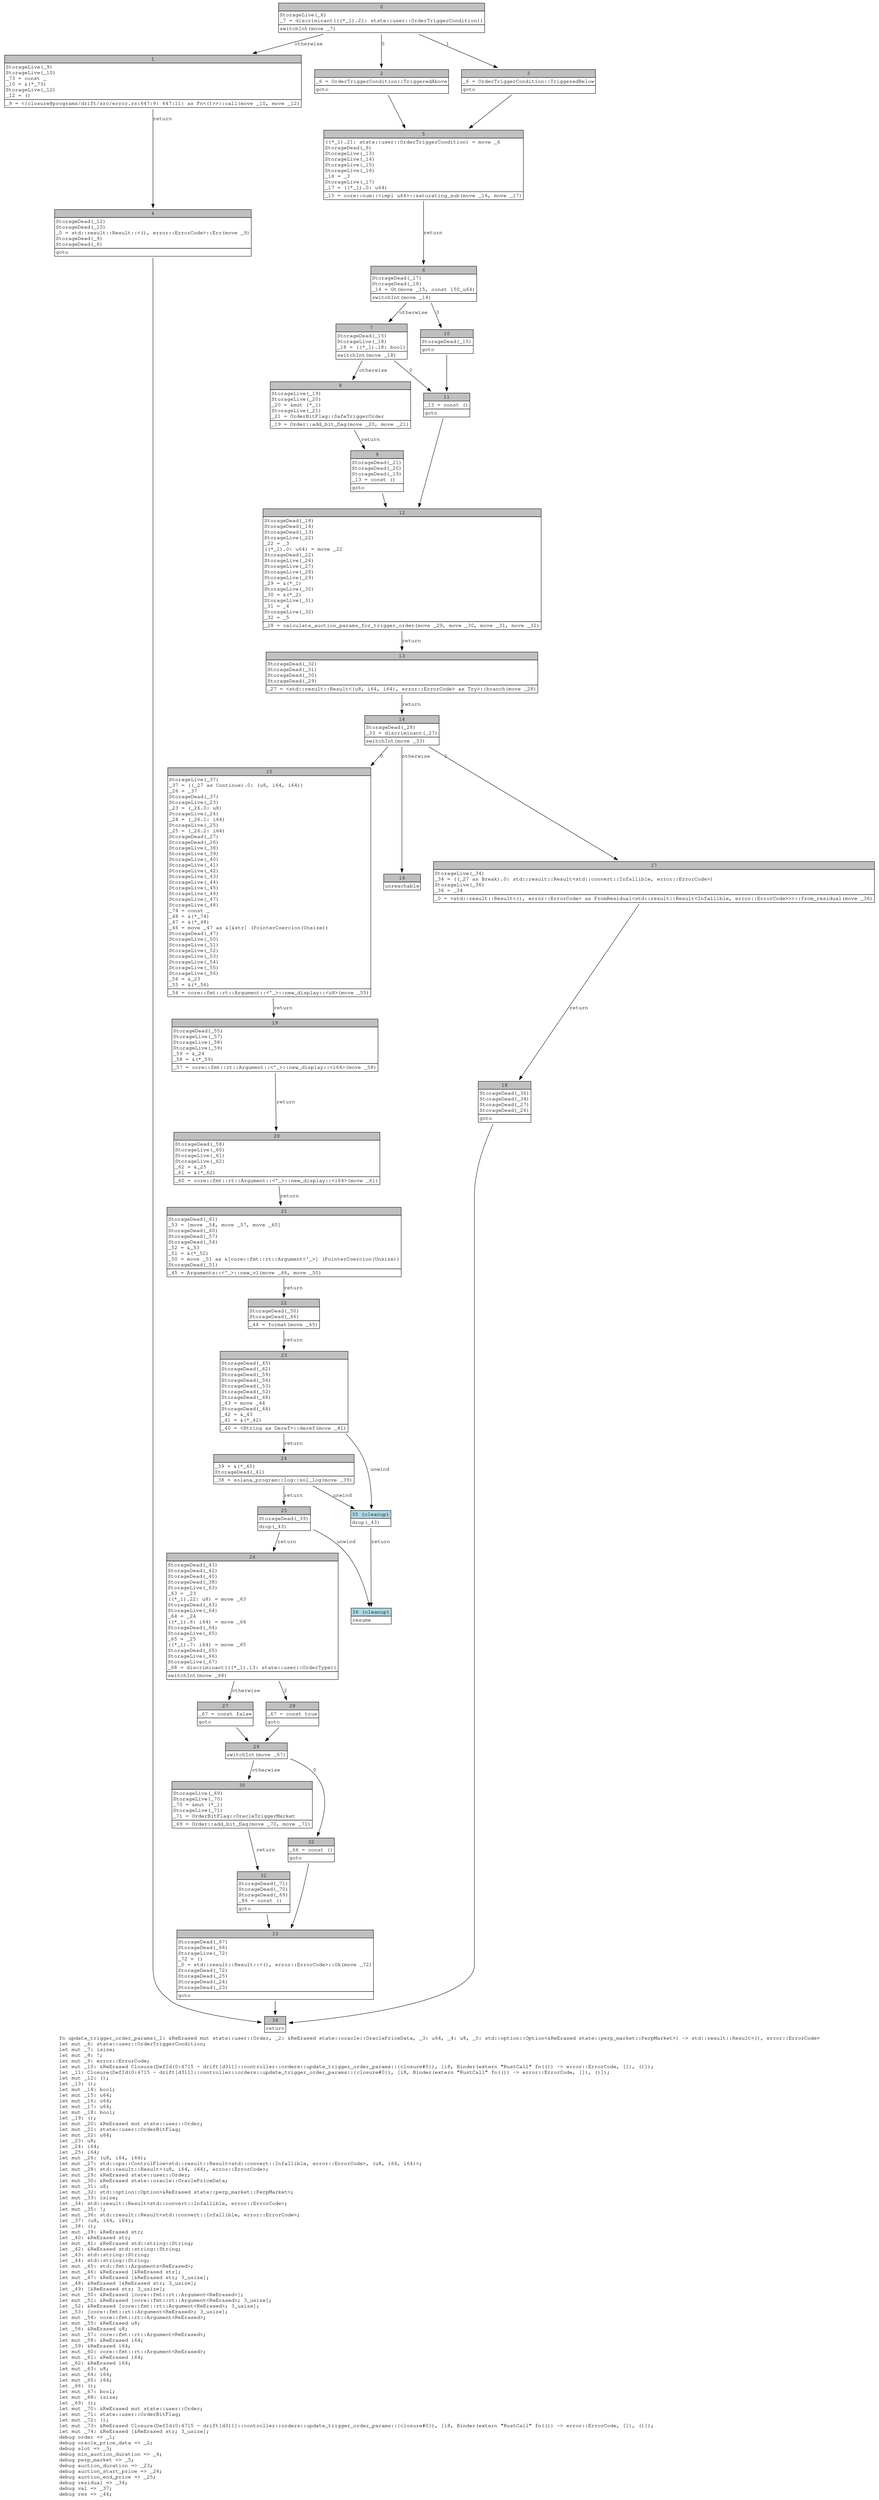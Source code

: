 digraph Mir_0_547 {
    graph [fontname="Courier, monospace"];
    node [fontname="Courier, monospace"];
    edge [fontname="Courier, monospace"];
    label=<fn update_trigger_order_params(_1: &amp;ReErased mut state::user::Order, _2: &amp;ReErased state::oracle::OraclePriceData, _3: u64, _4: u8, _5: std::option::Option&lt;&amp;ReErased state::perp_market::PerpMarket&gt;) -&gt; std::result::Result&lt;(), error::ErrorCode&gt;<br align="left"/>let mut _6: state::user::OrderTriggerCondition;<br align="left"/>let mut _7: isize;<br align="left"/>let mut _8: !;<br align="left"/>let mut _9: error::ErrorCode;<br align="left"/>let mut _10: &amp;ReErased Closure(DefId(0:4715 ~ drift[d311]::controller::orders::update_trigger_order_params::{closure#0}), [i8, Binder(extern &quot;RustCall&quot; fn(()) -&gt; error::ErrorCode, []), ()]);<br align="left"/>let _11: Closure(DefId(0:4715 ~ drift[d311]::controller::orders::update_trigger_order_params::{closure#0}), [i8, Binder(extern &quot;RustCall&quot; fn(()) -&gt; error::ErrorCode, []), ()]);<br align="left"/>let mut _12: ();<br align="left"/>let _13: ();<br align="left"/>let mut _14: bool;<br align="left"/>let mut _15: u64;<br align="left"/>let mut _16: u64;<br align="left"/>let mut _17: u64;<br align="left"/>let mut _18: bool;<br align="left"/>let _19: ();<br align="left"/>let mut _20: &amp;ReErased mut state::user::Order;<br align="left"/>let mut _21: state::user::OrderBitFlag;<br align="left"/>let mut _22: u64;<br align="left"/>let _23: u8;<br align="left"/>let _24: i64;<br align="left"/>let _25: i64;<br align="left"/>let mut _26: (u8, i64, i64);<br align="left"/>let mut _27: std::ops::ControlFlow&lt;std::result::Result&lt;std::convert::Infallible, error::ErrorCode&gt;, (u8, i64, i64)&gt;;<br align="left"/>let mut _28: std::result::Result&lt;(u8, i64, i64), error::ErrorCode&gt;;<br align="left"/>let mut _29: &amp;ReErased state::user::Order;<br align="left"/>let mut _30: &amp;ReErased state::oracle::OraclePriceData;<br align="left"/>let mut _31: u8;<br align="left"/>let mut _32: std::option::Option&lt;&amp;ReErased state::perp_market::PerpMarket&gt;;<br align="left"/>let mut _33: isize;<br align="left"/>let _34: std::result::Result&lt;std::convert::Infallible, error::ErrorCode&gt;;<br align="left"/>let mut _35: !;<br align="left"/>let mut _36: std::result::Result&lt;std::convert::Infallible, error::ErrorCode&gt;;<br align="left"/>let _37: (u8, i64, i64);<br align="left"/>let _38: ();<br align="left"/>let mut _39: &amp;ReErased str;<br align="left"/>let _40: &amp;ReErased str;<br align="left"/>let mut _41: &amp;ReErased std::string::String;<br align="left"/>let _42: &amp;ReErased std::string::String;<br align="left"/>let _43: std::string::String;<br align="left"/>let _44: std::string::String;<br align="left"/>let mut _45: std::fmt::Arguments&lt;ReErased&gt;;<br align="left"/>let mut _46: &amp;ReErased [&amp;ReErased str];<br align="left"/>let mut _47: &amp;ReErased [&amp;ReErased str; 3_usize];<br align="left"/>let _48: &amp;ReErased [&amp;ReErased str; 3_usize];<br align="left"/>let _49: [&amp;ReErased str; 3_usize];<br align="left"/>let mut _50: &amp;ReErased [core::fmt::rt::Argument&lt;ReErased&gt;];<br align="left"/>let mut _51: &amp;ReErased [core::fmt::rt::Argument&lt;ReErased&gt;; 3_usize];<br align="left"/>let _52: &amp;ReErased [core::fmt::rt::Argument&lt;ReErased&gt;; 3_usize];<br align="left"/>let _53: [core::fmt::rt::Argument&lt;ReErased&gt;; 3_usize];<br align="left"/>let mut _54: core::fmt::rt::Argument&lt;ReErased&gt;;<br align="left"/>let mut _55: &amp;ReErased u8;<br align="left"/>let _56: &amp;ReErased u8;<br align="left"/>let mut _57: core::fmt::rt::Argument&lt;ReErased&gt;;<br align="left"/>let mut _58: &amp;ReErased i64;<br align="left"/>let _59: &amp;ReErased i64;<br align="left"/>let mut _60: core::fmt::rt::Argument&lt;ReErased&gt;;<br align="left"/>let mut _61: &amp;ReErased i64;<br align="left"/>let _62: &amp;ReErased i64;<br align="left"/>let mut _63: u8;<br align="left"/>let mut _64: i64;<br align="left"/>let mut _65: i64;<br align="left"/>let _66: ();<br align="left"/>let mut _67: bool;<br align="left"/>let mut _68: isize;<br align="left"/>let _69: ();<br align="left"/>let mut _70: &amp;ReErased mut state::user::Order;<br align="left"/>let mut _71: state::user::OrderBitFlag;<br align="left"/>let mut _72: ();<br align="left"/>let mut _73: &amp;ReErased Closure(DefId(0:4715 ~ drift[d311]::controller::orders::update_trigger_order_params::{closure#0}), [i8, Binder(extern &quot;RustCall&quot; fn(()) -&gt; error::ErrorCode, []), ()]);<br align="left"/>let mut _74: &amp;ReErased [&amp;ReErased str; 3_usize];<br align="left"/>debug order =&gt; _1;<br align="left"/>debug oracle_price_data =&gt; _2;<br align="left"/>debug slot =&gt; _3;<br align="left"/>debug min_auction_duration =&gt; _4;<br align="left"/>debug perp_market =&gt; _5;<br align="left"/>debug auction_duration =&gt; _23;<br align="left"/>debug auction_start_price =&gt; _24;<br align="left"/>debug auction_end_price =&gt; _25;<br align="left"/>debug residual =&gt; _34;<br align="left"/>debug val =&gt; _37;<br align="left"/>debug res =&gt; _44;<br align="left"/>>;
    bb0__0_547 [shape="none", label=<<table border="0" cellborder="1" cellspacing="0"><tr><td bgcolor="gray" align="center" colspan="1">0</td></tr><tr><td align="left" balign="left">StorageLive(_6)<br/>_7 = discriminant(((*_1).21: state::user::OrderTriggerCondition))<br/></td></tr><tr><td align="left">switchInt(move _7)</td></tr></table>>];
    bb1__0_547 [shape="none", label=<<table border="0" cellborder="1" cellspacing="0"><tr><td bgcolor="gray" align="center" colspan="1">1</td></tr><tr><td align="left" balign="left">StorageLive(_9)<br/>StorageLive(_10)<br/>_73 = const _<br/>_10 = &amp;(*_73)<br/>StorageLive(_12)<br/>_12 = ()<br/></td></tr><tr><td align="left">_9 = &lt;{closure@programs/drift/src/error.rs:647:9: 647:11} as Fn&lt;()&gt;&gt;::call(move _10, move _12)</td></tr></table>>];
    bb2__0_547 [shape="none", label=<<table border="0" cellborder="1" cellspacing="0"><tr><td bgcolor="gray" align="center" colspan="1">2</td></tr><tr><td align="left" balign="left">_6 = OrderTriggerCondition::TriggeredAbove<br/></td></tr><tr><td align="left">goto</td></tr></table>>];
    bb3__0_547 [shape="none", label=<<table border="0" cellborder="1" cellspacing="0"><tr><td bgcolor="gray" align="center" colspan="1">3</td></tr><tr><td align="left" balign="left">_6 = OrderTriggerCondition::TriggeredBelow<br/></td></tr><tr><td align="left">goto</td></tr></table>>];
    bb4__0_547 [shape="none", label=<<table border="0" cellborder="1" cellspacing="0"><tr><td bgcolor="gray" align="center" colspan="1">4</td></tr><tr><td align="left" balign="left">StorageDead(_12)<br/>StorageDead(_10)<br/>_0 = std::result::Result::&lt;(), error::ErrorCode&gt;::Err(move _9)<br/>StorageDead(_9)<br/>StorageDead(_6)<br/></td></tr><tr><td align="left">goto</td></tr></table>>];
    bb5__0_547 [shape="none", label=<<table border="0" cellborder="1" cellspacing="0"><tr><td bgcolor="gray" align="center" colspan="1">5</td></tr><tr><td align="left" balign="left">((*_1).21: state::user::OrderTriggerCondition) = move _6<br/>StorageDead(_6)<br/>StorageLive(_13)<br/>StorageLive(_14)<br/>StorageLive(_15)<br/>StorageLive(_16)<br/>_16 = _3<br/>StorageLive(_17)<br/>_17 = ((*_1).0: u64)<br/></td></tr><tr><td align="left">_15 = core::num::&lt;impl u64&gt;::saturating_sub(move _16, move _17)</td></tr></table>>];
    bb6__0_547 [shape="none", label=<<table border="0" cellborder="1" cellspacing="0"><tr><td bgcolor="gray" align="center" colspan="1">6</td></tr><tr><td align="left" balign="left">StorageDead(_17)<br/>StorageDead(_16)<br/>_14 = Gt(move _15, const 150_u64)<br/></td></tr><tr><td align="left">switchInt(move _14)</td></tr></table>>];
    bb7__0_547 [shape="none", label=<<table border="0" cellborder="1" cellspacing="0"><tr><td bgcolor="gray" align="center" colspan="1">7</td></tr><tr><td align="left" balign="left">StorageDead(_15)<br/>StorageLive(_18)<br/>_18 = ((*_1).18: bool)<br/></td></tr><tr><td align="left">switchInt(move _18)</td></tr></table>>];
    bb8__0_547 [shape="none", label=<<table border="0" cellborder="1" cellspacing="0"><tr><td bgcolor="gray" align="center" colspan="1">8</td></tr><tr><td align="left" balign="left">StorageLive(_19)<br/>StorageLive(_20)<br/>_20 = &amp;mut (*_1)<br/>StorageLive(_21)<br/>_21 = OrderBitFlag::SafeTriggerOrder<br/></td></tr><tr><td align="left">_19 = Order::add_bit_flag(move _20, move _21)</td></tr></table>>];
    bb9__0_547 [shape="none", label=<<table border="0" cellborder="1" cellspacing="0"><tr><td bgcolor="gray" align="center" colspan="1">9</td></tr><tr><td align="left" balign="left">StorageDead(_21)<br/>StorageDead(_20)<br/>StorageDead(_19)<br/>_13 = const ()<br/></td></tr><tr><td align="left">goto</td></tr></table>>];
    bb10__0_547 [shape="none", label=<<table border="0" cellborder="1" cellspacing="0"><tr><td bgcolor="gray" align="center" colspan="1">10</td></tr><tr><td align="left" balign="left">StorageDead(_15)<br/></td></tr><tr><td align="left">goto</td></tr></table>>];
    bb11__0_547 [shape="none", label=<<table border="0" cellborder="1" cellspacing="0"><tr><td bgcolor="gray" align="center" colspan="1">11</td></tr><tr><td align="left" balign="left">_13 = const ()<br/></td></tr><tr><td align="left">goto</td></tr></table>>];
    bb12__0_547 [shape="none", label=<<table border="0" cellborder="1" cellspacing="0"><tr><td bgcolor="gray" align="center" colspan="1">12</td></tr><tr><td align="left" balign="left">StorageDead(_18)<br/>StorageDead(_14)<br/>StorageDead(_13)<br/>StorageLive(_22)<br/>_22 = _3<br/>((*_1).0: u64) = move _22<br/>StorageDead(_22)<br/>StorageLive(_26)<br/>StorageLive(_27)<br/>StorageLive(_28)<br/>StorageLive(_29)<br/>_29 = &amp;(*_1)<br/>StorageLive(_30)<br/>_30 = &amp;(*_2)<br/>StorageLive(_31)<br/>_31 = _4<br/>StorageLive(_32)<br/>_32 = _5<br/></td></tr><tr><td align="left">_28 = calculate_auction_params_for_trigger_order(move _29, move _30, move _31, move _32)</td></tr></table>>];
    bb13__0_547 [shape="none", label=<<table border="0" cellborder="1" cellspacing="0"><tr><td bgcolor="gray" align="center" colspan="1">13</td></tr><tr><td align="left" balign="left">StorageDead(_32)<br/>StorageDead(_31)<br/>StorageDead(_30)<br/>StorageDead(_29)<br/></td></tr><tr><td align="left">_27 = &lt;std::result::Result&lt;(u8, i64, i64), error::ErrorCode&gt; as Try&gt;::branch(move _28)</td></tr></table>>];
    bb14__0_547 [shape="none", label=<<table border="0" cellborder="1" cellspacing="0"><tr><td bgcolor="gray" align="center" colspan="1">14</td></tr><tr><td align="left" balign="left">StorageDead(_28)<br/>_33 = discriminant(_27)<br/></td></tr><tr><td align="left">switchInt(move _33)</td></tr></table>>];
    bb15__0_547 [shape="none", label=<<table border="0" cellborder="1" cellspacing="0"><tr><td bgcolor="gray" align="center" colspan="1">15</td></tr><tr><td align="left" balign="left">StorageLive(_37)<br/>_37 = ((_27 as Continue).0: (u8, i64, i64))<br/>_26 = _37<br/>StorageDead(_37)<br/>StorageLive(_23)<br/>_23 = (_26.0: u8)<br/>StorageLive(_24)<br/>_24 = (_26.1: i64)<br/>StorageLive(_25)<br/>_25 = (_26.2: i64)<br/>StorageDead(_27)<br/>StorageDead(_26)<br/>StorageLive(_38)<br/>StorageLive(_39)<br/>StorageLive(_40)<br/>StorageLive(_41)<br/>StorageLive(_42)<br/>StorageLive(_43)<br/>StorageLive(_44)<br/>StorageLive(_45)<br/>StorageLive(_46)<br/>StorageLive(_47)<br/>StorageLive(_48)<br/>_74 = const _<br/>_48 = &amp;(*_74)<br/>_47 = &amp;(*_48)<br/>_46 = move _47 as &amp;[&amp;str] (PointerCoercion(Unsize))<br/>StorageDead(_47)<br/>StorageLive(_50)<br/>StorageLive(_51)<br/>StorageLive(_52)<br/>StorageLive(_53)<br/>StorageLive(_54)<br/>StorageLive(_55)<br/>StorageLive(_56)<br/>_56 = &amp;_23<br/>_55 = &amp;(*_56)<br/></td></tr><tr><td align="left">_54 = core::fmt::rt::Argument::&lt;'_&gt;::new_display::&lt;u8&gt;(move _55)</td></tr></table>>];
    bb16__0_547 [shape="none", label=<<table border="0" cellborder="1" cellspacing="0"><tr><td bgcolor="gray" align="center" colspan="1">16</td></tr><tr><td align="left">unreachable</td></tr></table>>];
    bb17__0_547 [shape="none", label=<<table border="0" cellborder="1" cellspacing="0"><tr><td bgcolor="gray" align="center" colspan="1">17</td></tr><tr><td align="left" balign="left">StorageLive(_34)<br/>_34 = ((_27 as Break).0: std::result::Result&lt;std::convert::Infallible, error::ErrorCode&gt;)<br/>StorageLive(_36)<br/>_36 = _34<br/></td></tr><tr><td align="left">_0 = &lt;std::result::Result&lt;(), error::ErrorCode&gt; as FromResidual&lt;std::result::Result&lt;Infallible, error::ErrorCode&gt;&gt;&gt;::from_residual(move _36)</td></tr></table>>];
    bb18__0_547 [shape="none", label=<<table border="0" cellborder="1" cellspacing="0"><tr><td bgcolor="gray" align="center" colspan="1">18</td></tr><tr><td align="left" balign="left">StorageDead(_36)<br/>StorageDead(_34)<br/>StorageDead(_27)<br/>StorageDead(_26)<br/></td></tr><tr><td align="left">goto</td></tr></table>>];
    bb19__0_547 [shape="none", label=<<table border="0" cellborder="1" cellspacing="0"><tr><td bgcolor="gray" align="center" colspan="1">19</td></tr><tr><td align="left" balign="left">StorageDead(_55)<br/>StorageLive(_57)<br/>StorageLive(_58)<br/>StorageLive(_59)<br/>_59 = &amp;_24<br/>_58 = &amp;(*_59)<br/></td></tr><tr><td align="left">_57 = core::fmt::rt::Argument::&lt;'_&gt;::new_display::&lt;i64&gt;(move _58)</td></tr></table>>];
    bb20__0_547 [shape="none", label=<<table border="0" cellborder="1" cellspacing="0"><tr><td bgcolor="gray" align="center" colspan="1">20</td></tr><tr><td align="left" balign="left">StorageDead(_58)<br/>StorageLive(_60)<br/>StorageLive(_61)<br/>StorageLive(_62)<br/>_62 = &amp;_25<br/>_61 = &amp;(*_62)<br/></td></tr><tr><td align="left">_60 = core::fmt::rt::Argument::&lt;'_&gt;::new_display::&lt;i64&gt;(move _61)</td></tr></table>>];
    bb21__0_547 [shape="none", label=<<table border="0" cellborder="1" cellspacing="0"><tr><td bgcolor="gray" align="center" colspan="1">21</td></tr><tr><td align="left" balign="left">StorageDead(_61)<br/>_53 = [move _54, move _57, move _60]<br/>StorageDead(_60)<br/>StorageDead(_57)<br/>StorageDead(_54)<br/>_52 = &amp;_53<br/>_51 = &amp;(*_52)<br/>_50 = move _51 as &amp;[core::fmt::rt::Argument&lt;'_&gt;] (PointerCoercion(Unsize))<br/>StorageDead(_51)<br/></td></tr><tr><td align="left">_45 = Arguments::&lt;'_&gt;::new_v1(move _46, move _50)</td></tr></table>>];
    bb22__0_547 [shape="none", label=<<table border="0" cellborder="1" cellspacing="0"><tr><td bgcolor="gray" align="center" colspan="1">22</td></tr><tr><td align="left" balign="left">StorageDead(_50)<br/>StorageDead(_46)<br/></td></tr><tr><td align="left">_44 = format(move _45)</td></tr></table>>];
    bb23__0_547 [shape="none", label=<<table border="0" cellborder="1" cellspacing="0"><tr><td bgcolor="gray" align="center" colspan="1">23</td></tr><tr><td align="left" balign="left">StorageDead(_45)<br/>StorageDead(_62)<br/>StorageDead(_59)<br/>StorageDead(_56)<br/>StorageDead(_53)<br/>StorageDead(_52)<br/>StorageDead(_48)<br/>_43 = move _44<br/>StorageDead(_44)<br/>_42 = &amp;_43<br/>_41 = &amp;(*_42)<br/></td></tr><tr><td align="left">_40 = &lt;String as Deref&gt;::deref(move _41)</td></tr></table>>];
    bb24__0_547 [shape="none", label=<<table border="0" cellborder="1" cellspacing="0"><tr><td bgcolor="gray" align="center" colspan="1">24</td></tr><tr><td align="left" balign="left">_39 = &amp;(*_40)<br/>StorageDead(_41)<br/></td></tr><tr><td align="left">_38 = solana_program::log::sol_log(move _39)</td></tr></table>>];
    bb25__0_547 [shape="none", label=<<table border="0" cellborder="1" cellspacing="0"><tr><td bgcolor="gray" align="center" colspan="1">25</td></tr><tr><td align="left" balign="left">StorageDead(_39)<br/></td></tr><tr><td align="left">drop(_43)</td></tr></table>>];
    bb26__0_547 [shape="none", label=<<table border="0" cellborder="1" cellspacing="0"><tr><td bgcolor="gray" align="center" colspan="1">26</td></tr><tr><td align="left" balign="left">StorageDead(_43)<br/>StorageDead(_42)<br/>StorageDead(_40)<br/>StorageDead(_38)<br/>StorageLive(_63)<br/>_63 = _23<br/>((*_1).22: u8) = move _63<br/>StorageDead(_63)<br/>StorageLive(_64)<br/>_64 = _24<br/>((*_1).6: i64) = move _64<br/>StorageDead(_64)<br/>StorageLive(_65)<br/>_65 = _25<br/>((*_1).7: i64) = move _65<br/>StorageDead(_65)<br/>StorageLive(_66)<br/>StorageLive(_67)<br/>_68 = discriminant(((*_1).13: state::user::OrderType))<br/></td></tr><tr><td align="left">switchInt(move _68)</td></tr></table>>];
    bb27__0_547 [shape="none", label=<<table border="0" cellborder="1" cellspacing="0"><tr><td bgcolor="gray" align="center" colspan="1">27</td></tr><tr><td align="left" balign="left">_67 = const false<br/></td></tr><tr><td align="left">goto</td></tr></table>>];
    bb28__0_547 [shape="none", label=<<table border="0" cellborder="1" cellspacing="0"><tr><td bgcolor="gray" align="center" colspan="1">28</td></tr><tr><td align="left" balign="left">_67 = const true<br/></td></tr><tr><td align="left">goto</td></tr></table>>];
    bb29__0_547 [shape="none", label=<<table border="0" cellborder="1" cellspacing="0"><tr><td bgcolor="gray" align="center" colspan="1">29</td></tr><tr><td align="left">switchInt(move _67)</td></tr></table>>];
    bb30__0_547 [shape="none", label=<<table border="0" cellborder="1" cellspacing="0"><tr><td bgcolor="gray" align="center" colspan="1">30</td></tr><tr><td align="left" balign="left">StorageLive(_69)<br/>StorageLive(_70)<br/>_70 = &amp;mut (*_1)<br/>StorageLive(_71)<br/>_71 = OrderBitFlag::OracleTriggerMarket<br/></td></tr><tr><td align="left">_69 = Order::add_bit_flag(move _70, move _71)</td></tr></table>>];
    bb31__0_547 [shape="none", label=<<table border="0" cellborder="1" cellspacing="0"><tr><td bgcolor="gray" align="center" colspan="1">31</td></tr><tr><td align="left" balign="left">StorageDead(_71)<br/>StorageDead(_70)<br/>StorageDead(_69)<br/>_66 = const ()<br/></td></tr><tr><td align="left">goto</td></tr></table>>];
    bb32__0_547 [shape="none", label=<<table border="0" cellborder="1" cellspacing="0"><tr><td bgcolor="gray" align="center" colspan="1">32</td></tr><tr><td align="left" balign="left">_66 = const ()<br/></td></tr><tr><td align="left">goto</td></tr></table>>];
    bb33__0_547 [shape="none", label=<<table border="0" cellborder="1" cellspacing="0"><tr><td bgcolor="gray" align="center" colspan="1">33</td></tr><tr><td align="left" balign="left">StorageDead(_67)<br/>StorageDead(_66)<br/>StorageLive(_72)<br/>_72 = ()<br/>_0 = std::result::Result::&lt;(), error::ErrorCode&gt;::Ok(move _72)<br/>StorageDead(_72)<br/>StorageDead(_25)<br/>StorageDead(_24)<br/>StorageDead(_23)<br/></td></tr><tr><td align="left">goto</td></tr></table>>];
    bb34__0_547 [shape="none", label=<<table border="0" cellborder="1" cellspacing="0"><tr><td bgcolor="gray" align="center" colspan="1">34</td></tr><tr><td align="left">return</td></tr></table>>];
    bb35__0_547 [shape="none", label=<<table border="0" cellborder="1" cellspacing="0"><tr><td bgcolor="lightblue" align="center" colspan="1">35 (cleanup)</td></tr><tr><td align="left">drop(_43)</td></tr></table>>];
    bb36__0_547 [shape="none", label=<<table border="0" cellborder="1" cellspacing="0"><tr><td bgcolor="lightblue" align="center" colspan="1">36 (cleanup)</td></tr><tr><td align="left">resume</td></tr></table>>];
    bb0__0_547 -> bb2__0_547 [label="0"];
    bb0__0_547 -> bb3__0_547 [label="1"];
    bb0__0_547 -> bb1__0_547 [label="otherwise"];
    bb1__0_547 -> bb4__0_547 [label="return"];
    bb2__0_547 -> bb5__0_547 [label=""];
    bb3__0_547 -> bb5__0_547 [label=""];
    bb4__0_547 -> bb34__0_547 [label=""];
    bb5__0_547 -> bb6__0_547 [label="return"];
    bb6__0_547 -> bb10__0_547 [label="0"];
    bb6__0_547 -> bb7__0_547 [label="otherwise"];
    bb7__0_547 -> bb11__0_547 [label="0"];
    bb7__0_547 -> bb8__0_547 [label="otherwise"];
    bb8__0_547 -> bb9__0_547 [label="return"];
    bb9__0_547 -> bb12__0_547 [label=""];
    bb10__0_547 -> bb11__0_547 [label=""];
    bb11__0_547 -> bb12__0_547 [label=""];
    bb12__0_547 -> bb13__0_547 [label="return"];
    bb13__0_547 -> bb14__0_547 [label="return"];
    bb14__0_547 -> bb15__0_547 [label="0"];
    bb14__0_547 -> bb17__0_547 [label="1"];
    bb14__0_547 -> bb16__0_547 [label="otherwise"];
    bb15__0_547 -> bb19__0_547 [label="return"];
    bb17__0_547 -> bb18__0_547 [label="return"];
    bb18__0_547 -> bb34__0_547 [label=""];
    bb19__0_547 -> bb20__0_547 [label="return"];
    bb20__0_547 -> bb21__0_547 [label="return"];
    bb21__0_547 -> bb22__0_547 [label="return"];
    bb22__0_547 -> bb23__0_547 [label="return"];
    bb23__0_547 -> bb24__0_547 [label="return"];
    bb23__0_547 -> bb35__0_547 [label="unwind"];
    bb24__0_547 -> bb25__0_547 [label="return"];
    bb24__0_547 -> bb35__0_547 [label="unwind"];
    bb25__0_547 -> bb26__0_547 [label="return"];
    bb25__0_547 -> bb36__0_547 [label="unwind"];
    bb26__0_547 -> bb28__0_547 [label="2"];
    bb26__0_547 -> bb27__0_547 [label="otherwise"];
    bb27__0_547 -> bb29__0_547 [label=""];
    bb28__0_547 -> bb29__0_547 [label=""];
    bb29__0_547 -> bb32__0_547 [label="0"];
    bb29__0_547 -> bb30__0_547 [label="otherwise"];
    bb30__0_547 -> bb31__0_547 [label="return"];
    bb31__0_547 -> bb33__0_547 [label=""];
    bb32__0_547 -> bb33__0_547 [label=""];
    bb33__0_547 -> bb34__0_547 [label=""];
    bb35__0_547 -> bb36__0_547 [label="return"];
}
